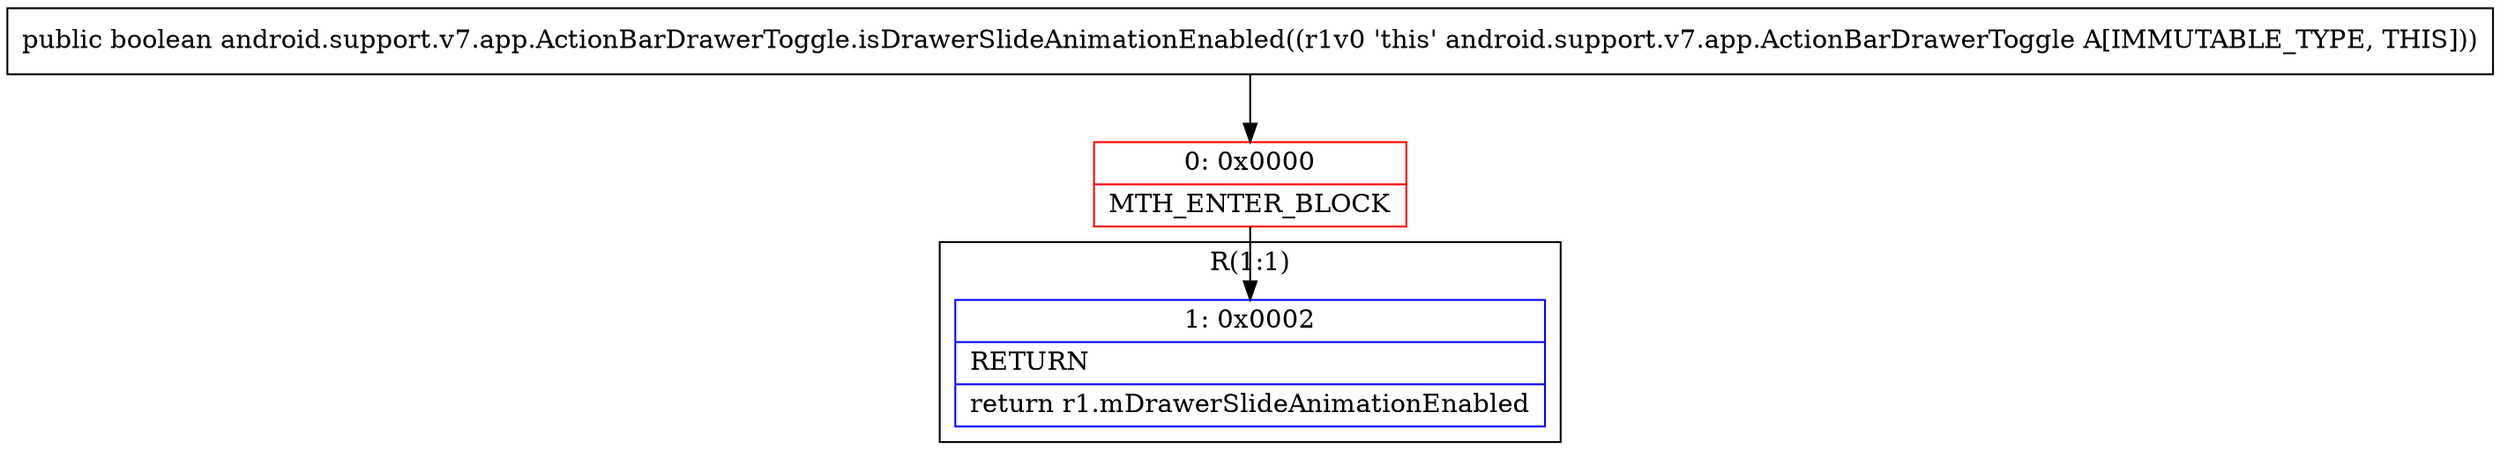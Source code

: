 digraph "CFG forandroid.support.v7.app.ActionBarDrawerToggle.isDrawerSlideAnimationEnabled()Z" {
subgraph cluster_Region_1703234996 {
label = "R(1:1)";
node [shape=record,color=blue];
Node_1 [shape=record,label="{1\:\ 0x0002|RETURN\l|return r1.mDrawerSlideAnimationEnabled\l}"];
}
Node_0 [shape=record,color=red,label="{0\:\ 0x0000|MTH_ENTER_BLOCK\l}"];
MethodNode[shape=record,label="{public boolean android.support.v7.app.ActionBarDrawerToggle.isDrawerSlideAnimationEnabled((r1v0 'this' android.support.v7.app.ActionBarDrawerToggle A[IMMUTABLE_TYPE, THIS])) }"];
MethodNode -> Node_0;
Node_0 -> Node_1;
}

